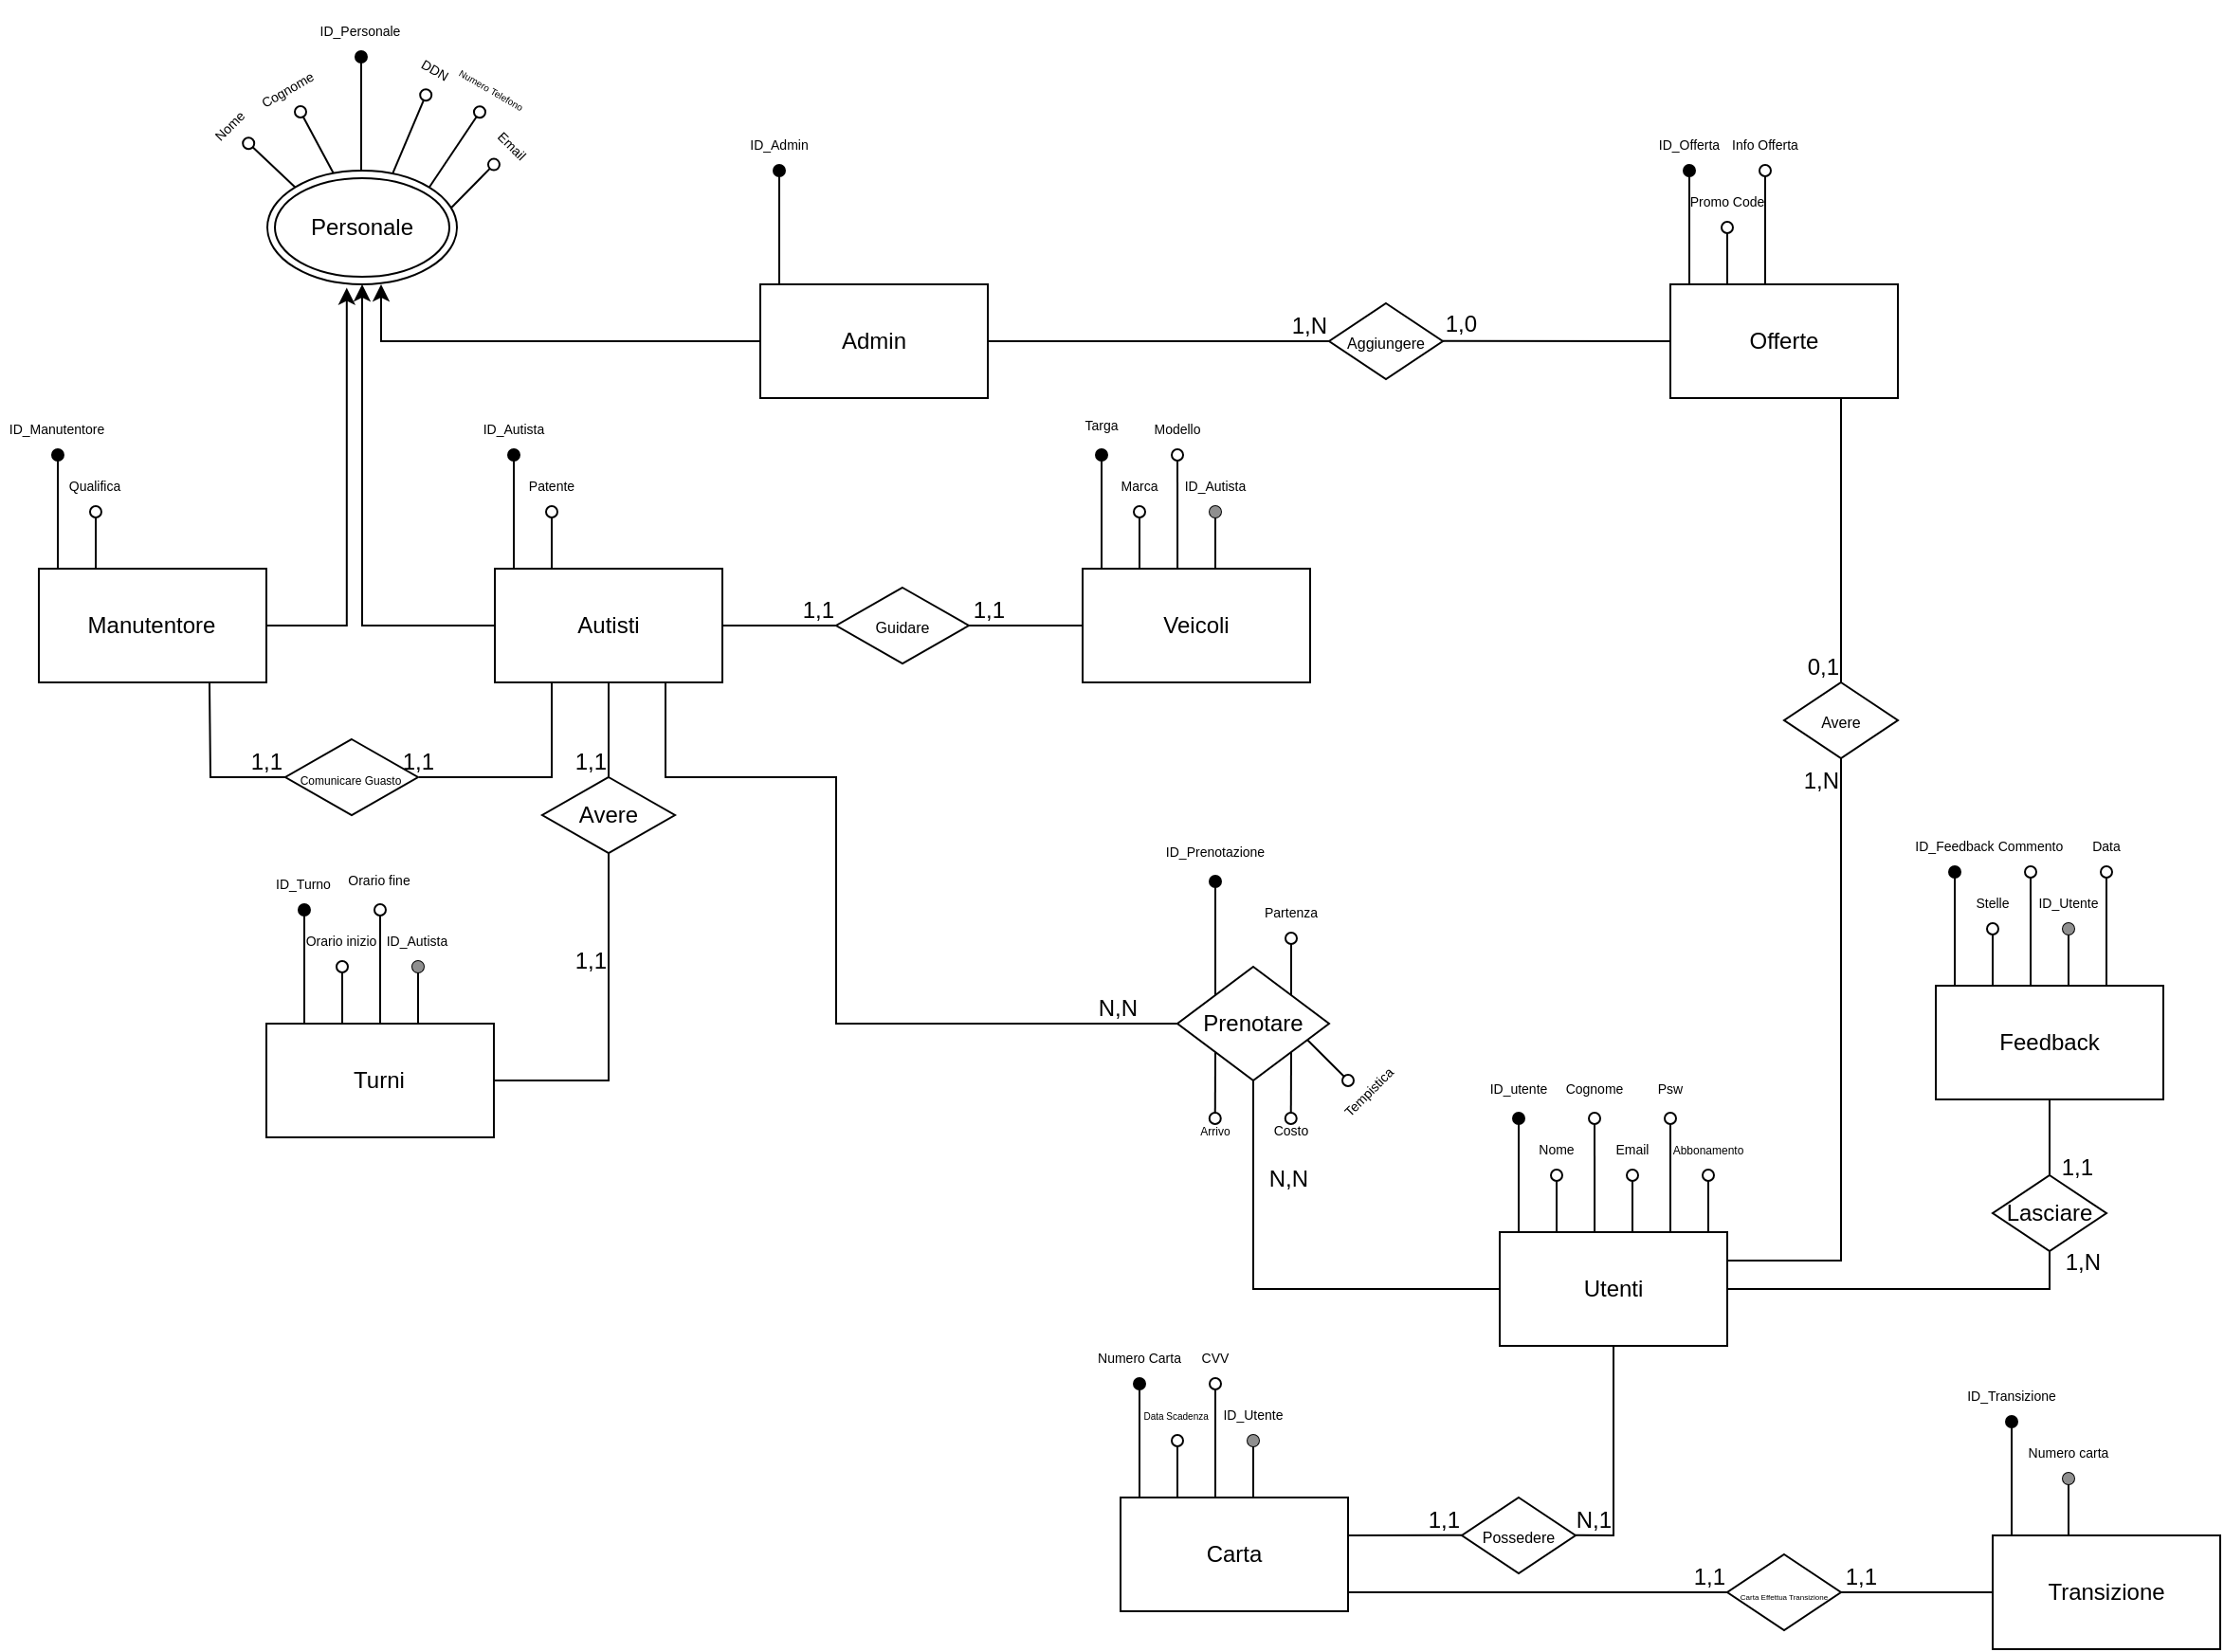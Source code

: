 <mxfile version="22.1.3" type="device">
  <diagram id="R2lEEEUBdFMjLlhIrx00" name="Page-1">
    <mxGraphModel dx="855" dy="580" grid="1" gridSize="10" guides="1" tooltips="1" connect="1" arrows="1" fold="1" page="1" pageScale="1" pageWidth="3300" pageHeight="4681" math="0" shadow="0" extFonts="Permanent Marker^https://fonts.googleapis.com/css?family=Permanent+Marker">
      <root>
        <mxCell id="0" />
        <mxCell id="1" parent="0" />
        <mxCell id="1GTwUBaE6gafLs46mViq-55" value="Veicoli" style="rounded=0;whiteSpace=wrap;html=1;" parent="1" vertex="1">
          <mxGeometry x="1170" y="450" width="120" height="60" as="geometry" />
        </mxCell>
        <mxCell id="1GTwUBaE6gafLs46mViq-56" value="" style="endArrow=oval;html=1;rounded=0;exitX=0.5;exitY=0;exitDx=0;exitDy=0;endFill=0;" parent="1" edge="1">
          <mxGeometry width="50" height="50" relative="1" as="geometry">
            <mxPoint x="1200" y="450" as="sourcePoint" />
            <mxPoint x="1200" y="420" as="targetPoint" />
          </mxGeometry>
        </mxCell>
        <mxCell id="1GTwUBaE6gafLs46mViq-57" value="&lt;font style=&quot;font-size: 7px;&quot;&gt;Marca&lt;/font&gt;" style="text;html=1;strokeColor=none;fillColor=none;align=center;verticalAlign=middle;whiteSpace=wrap;rounded=0;" parent="1" vertex="1">
          <mxGeometry x="1170" y="390" width="60" height="30" as="geometry" />
        </mxCell>
        <mxCell id="1GTwUBaE6gafLs46mViq-58" value="" style="endArrow=oval;html=1;rounded=0;exitX=0.417;exitY=0;exitDx=0;exitDy=0;endFill=0;exitPerimeter=0;" parent="1" source="1GTwUBaE6gafLs46mViq-55" target="1GTwUBaE6gafLs46mViq-59" edge="1">
          <mxGeometry width="50" height="50" relative="1" as="geometry">
            <mxPoint x="1220" y="430" as="sourcePoint" />
            <mxPoint x="1220" y="380" as="targetPoint" />
          </mxGeometry>
        </mxCell>
        <mxCell id="1GTwUBaE6gafLs46mViq-59" value="&lt;font style=&quot;font-size: 7px;&quot;&gt;Modello&lt;/font&gt;" style="text;html=1;strokeColor=none;fillColor=none;align=center;verticalAlign=middle;whiteSpace=wrap;rounded=0;" parent="1" vertex="1">
          <mxGeometry x="1190" y="360" width="60" height="30" as="geometry" />
        </mxCell>
        <mxCell id="1GTwUBaE6gafLs46mViq-60" value="" style="endArrow=oval;html=1;rounded=0;exitX=0.5;exitY=0;exitDx=0;exitDy=0;endFill=1;fontColor=#FFFFFF;strokeColor=#000000;labelBackgroundColor=#757575;" parent="1" target="1GTwUBaE6gafLs46mViq-61" edge="1">
          <mxGeometry width="50" height="50" relative="1" as="geometry">
            <mxPoint x="1240" y="450" as="sourcePoint" />
            <mxPoint x="1240" y="400" as="targetPoint" />
          </mxGeometry>
        </mxCell>
        <mxCell id="1GTwUBaE6gafLs46mViq-61" value="&lt;font style=&quot;font-size: 7px;&quot;&gt;ID_&lt;font style=&quot;font-size: 7px;&quot;&gt;Autista&lt;/font&gt;&lt;/font&gt;" style="text;html=1;strokeColor=none;fillColor=none;align=center;verticalAlign=middle;whiteSpace=wrap;rounded=0;" parent="1" vertex="1">
          <mxGeometry x="1210" y="390" width="60" height="30" as="geometry" />
        </mxCell>
        <mxCell id="1GTwUBaE6gafLs46mViq-66" value="" style="endArrow=oval;html=1;rounded=0;exitX=0.417;exitY=0;exitDx=0;exitDy=0;endFill=1;exitPerimeter=0;" parent="1" target="1GTwUBaE6gafLs46mViq-67" edge="1">
          <mxGeometry width="50" height="50" relative="1" as="geometry">
            <mxPoint x="1180" y="450" as="sourcePoint" />
            <mxPoint x="1180" y="380" as="targetPoint" />
          </mxGeometry>
        </mxCell>
        <mxCell id="1GTwUBaE6gafLs46mViq-67" value="&lt;div style=&quot;font-size: 7px;&quot;&gt;Targa&lt;/div&gt;" style="text;html=1;strokeColor=none;fillColor=none;align=center;verticalAlign=middle;whiteSpace=wrap;rounded=0;" parent="1" vertex="1">
          <mxGeometry x="1150" y="360" width="60" height="30" as="geometry" />
        </mxCell>
        <mxCell id="1GTwUBaE6gafLs46mViq-72" value="&lt;font style=&quot;font-size: 8px;&quot;&gt;Guidare&lt;br&gt;&lt;/font&gt;" style="shape=rhombus;perimeter=rhombusPerimeter;whiteSpace=wrap;html=1;align=center;" parent="1" vertex="1">
          <mxGeometry x="1040" y="460" width="70" height="40" as="geometry" />
        </mxCell>
        <mxCell id="1GTwUBaE6gafLs46mViq-77" value="" style="shape=waypoint;sketch=0;fillStyle=solid;size=6;pointerEvents=1;points=[];fillColor=none;resizable=0;rotatable=0;perimeter=centerPerimeter;snapToPoint=1;strokeColor=#8F8F8F;" parent="1" vertex="1">
          <mxGeometry x="1230" y="410" width="20" height="20" as="geometry" />
        </mxCell>
        <mxCell id="WVK-Z61vjBoYHEyCaG1b-30" value="" style="endArrow=none;html=1;rounded=0;exitX=1;exitY=0.5;exitDx=0;exitDy=0;entryX=0;entryY=0.5;entryDx=0;entryDy=0;" parent="1" target="1GTwUBaE6gafLs46mViq-72" edge="1">
          <mxGeometry relative="1" as="geometry">
            <mxPoint x="980" y="480" as="sourcePoint" />
            <mxPoint x="1190" y="540" as="targetPoint" />
          </mxGeometry>
        </mxCell>
        <mxCell id="WVK-Z61vjBoYHEyCaG1b-31" value="1,1" style="resizable=0;html=1;whiteSpace=wrap;align=right;verticalAlign=bottom;" parent="WVK-Z61vjBoYHEyCaG1b-30" connectable="0" vertex="1">
          <mxGeometry x="1" relative="1" as="geometry" />
        </mxCell>
        <mxCell id="WVK-Z61vjBoYHEyCaG1b-32" value="" style="endArrow=none;html=1;rounded=0;entryX=0;entryY=0.5;entryDx=0;entryDy=0;" parent="1" target="1GTwUBaE6gafLs46mViq-55" edge="1">
          <mxGeometry relative="1" as="geometry">
            <mxPoint x="1110" y="480" as="sourcePoint" />
            <mxPoint x="1160" y="480" as="targetPoint" />
          </mxGeometry>
        </mxCell>
        <mxCell id="WVK-Z61vjBoYHEyCaG1b-33" value="1,1" style="resizable=0;html=1;whiteSpace=wrap;align=right;verticalAlign=bottom;" parent="WVK-Z61vjBoYHEyCaG1b-32" connectable="0" vertex="1">
          <mxGeometry x="1" relative="1" as="geometry">
            <mxPoint x="-40" as="offset" />
          </mxGeometry>
        </mxCell>
        <mxCell id="WVK-Z61vjBoYHEyCaG1b-49" value="Turni" style="rounded=0;whiteSpace=wrap;html=1;" parent="1" vertex="1">
          <mxGeometry x="739.49" y="690" width="120" height="60" as="geometry" />
        </mxCell>
        <mxCell id="WVK-Z61vjBoYHEyCaG1b-56" value="" style="endArrow=oval;html=1;rounded=0;exitX=0.417;exitY=0;exitDx=0;exitDy=0;endFill=1;exitPerimeter=0;" parent="1" target="WVK-Z61vjBoYHEyCaG1b-57" edge="1">
          <mxGeometry width="50" height="50" relative="1" as="geometry">
            <mxPoint x="759.49" y="690" as="sourcePoint" />
            <mxPoint x="759.49" y="620" as="targetPoint" />
          </mxGeometry>
        </mxCell>
        <mxCell id="WVK-Z61vjBoYHEyCaG1b-57" value="&lt;div&gt;&lt;span style=&quot;font-size: 7px;&quot;&gt;ID_Turno&lt;/span&gt;&lt;/div&gt;" style="text;html=1;strokeColor=none;fillColor=none;align=center;verticalAlign=middle;whiteSpace=wrap;rounded=0;" parent="1" vertex="1">
          <mxGeometry x="729.49" y="600" width="60" height="30" as="geometry" />
        </mxCell>
        <mxCell id="WVK-Z61vjBoYHEyCaG1b-60" value="Avere" style="shape=rhombus;perimeter=rhombusPerimeter;whiteSpace=wrap;html=1;align=center;" parent="1" vertex="1">
          <mxGeometry x="885" y="560" width="70" height="40" as="geometry" />
        </mxCell>
        <mxCell id="WVK-Z61vjBoYHEyCaG1b-72" value="" style="endArrow=none;html=1;rounded=0;exitX=0.5;exitY=1;exitDx=0;exitDy=0;entryX=0.5;entryY=0;entryDx=0;entryDy=0;" parent="1" target="WVK-Z61vjBoYHEyCaG1b-60" edge="1" source="m7EIwp2qNDk-36-i3Lt1-24">
          <mxGeometry relative="1" as="geometry">
            <mxPoint x="950" y="510" as="sourcePoint" />
            <mxPoint x="1070" y="580" as="targetPoint" />
          </mxGeometry>
        </mxCell>
        <mxCell id="WVK-Z61vjBoYHEyCaG1b-73" value="1,1" style="resizable=0;html=1;whiteSpace=wrap;align=right;verticalAlign=bottom;" parent="WVK-Z61vjBoYHEyCaG1b-72" connectable="0" vertex="1">
          <mxGeometry x="1" relative="1" as="geometry" />
        </mxCell>
        <mxCell id="WVK-Z61vjBoYHEyCaG1b-78" value="" style="endArrow=oval;html=1;rounded=0;exitDx=0;exitDy=0;endFill=1;fontColor=#FFFFFF;strokeColor=#000000;labelBackgroundColor=#757575;" parent="1" edge="1">
          <mxGeometry width="50" height="50" relative="1" as="geometry">
            <mxPoint x="879.49" y="660" as="sourcePoint" />
            <mxPoint x="879.49" y="660" as="targetPoint" />
          </mxGeometry>
        </mxCell>
        <mxCell id="zgEXHdy59-02v655x-aA-15" value="Feedback" style="rounded=0;whiteSpace=wrap;html=1;" parent="1" vertex="1">
          <mxGeometry x="1620" y="670" width="120" height="60" as="geometry" />
        </mxCell>
        <mxCell id="zgEXHdy59-02v655x-aA-16" value="" style="endArrow=oval;html=1;rounded=0;exitX=0.5;exitY=0;exitDx=0;exitDy=0;endFill=0;" parent="1" target="zgEXHdy59-02v655x-aA-17" edge="1">
          <mxGeometry width="50" height="50" relative="1" as="geometry">
            <mxPoint x="1650" y="670" as="sourcePoint" />
            <mxPoint x="1650" y="620" as="targetPoint" />
          </mxGeometry>
        </mxCell>
        <mxCell id="zgEXHdy59-02v655x-aA-17" value="&lt;font style=&quot;font-size: 7px;&quot;&gt;Stelle&lt;/font&gt;" style="text;html=1;strokeColor=none;fillColor=none;align=center;verticalAlign=middle;whiteSpace=wrap;rounded=0;" parent="1" vertex="1">
          <mxGeometry x="1620" y="610" width="60" height="30" as="geometry" />
        </mxCell>
        <mxCell id="zgEXHdy59-02v655x-aA-18" value="" style="endArrow=oval;html=1;rounded=0;exitX=0.417;exitY=0;exitDx=0;exitDy=0;endFill=0;exitPerimeter=0;" parent="1" source="zgEXHdy59-02v655x-aA-15" target="zgEXHdy59-02v655x-aA-19" edge="1">
          <mxGeometry width="50" height="50" relative="1" as="geometry">
            <mxPoint x="1670" y="650" as="sourcePoint" />
            <mxPoint x="1670" y="600" as="targetPoint" />
          </mxGeometry>
        </mxCell>
        <mxCell id="zgEXHdy59-02v655x-aA-19" value="&lt;font style=&quot;font-size: 7px;&quot;&gt;Commento&lt;br&gt;&lt;/font&gt;" style="text;html=1;strokeColor=none;fillColor=none;align=center;verticalAlign=middle;whiteSpace=wrap;rounded=0;" parent="1" vertex="1">
          <mxGeometry x="1640" y="580" width="60" height="30" as="geometry" />
        </mxCell>
        <mxCell id="zgEXHdy59-02v655x-aA-20" value="" style="endArrow=oval;html=1;rounded=0;exitX=0.5;exitY=0;exitDx=0;exitDy=0;endFill=1;fontColor=#FFFFFF;strokeColor=#000000;labelBackgroundColor=#757575;" parent="1" target="zgEXHdy59-02v655x-aA-21" edge="1">
          <mxGeometry width="50" height="50" relative="1" as="geometry">
            <mxPoint x="1690" y="670" as="sourcePoint" />
            <mxPoint x="1690" y="620" as="targetPoint" />
          </mxGeometry>
        </mxCell>
        <mxCell id="zgEXHdy59-02v655x-aA-21" value="&lt;font style=&quot;font-size: 7px;&quot;&gt;ID_Utente&lt;br&gt;&lt;/font&gt;" style="text;html=1;strokeColor=none;fillColor=none;align=center;verticalAlign=middle;whiteSpace=wrap;rounded=0;" parent="1" vertex="1">
          <mxGeometry x="1660" y="610" width="60" height="30" as="geometry" />
        </mxCell>
        <mxCell id="zgEXHdy59-02v655x-aA-22" value="" style="endArrow=oval;html=1;rounded=0;exitX=0.417;exitY=0;exitDx=0;exitDy=0;endFill=1;exitPerimeter=0;" parent="1" target="zgEXHdy59-02v655x-aA-23" edge="1">
          <mxGeometry width="50" height="50" relative="1" as="geometry">
            <mxPoint x="1630" y="670" as="sourcePoint" />
            <mxPoint x="1630" y="600" as="targetPoint" />
          </mxGeometry>
        </mxCell>
        <mxCell id="zgEXHdy59-02v655x-aA-23" value="&lt;font style=&quot;font-size: 7px;&quot;&gt;ID_Feedback&lt;/font&gt;" style="text;html=1;strokeColor=none;fillColor=none;align=center;verticalAlign=middle;whiteSpace=wrap;rounded=0;" parent="1" vertex="1">
          <mxGeometry x="1600" y="580" width="60" height="30" as="geometry" />
        </mxCell>
        <mxCell id="zgEXHdy59-02v655x-aA-24" value="" style="shape=waypoint;sketch=0;fillStyle=solid;size=6;pointerEvents=1;points=[];fillColor=none;resizable=0;rotatable=0;perimeter=centerPerimeter;snapToPoint=1;strokeColor=#8F8F8F;" parent="1" vertex="1">
          <mxGeometry x="1680" y="630" width="20" height="20" as="geometry" />
        </mxCell>
        <mxCell id="zgEXHdy59-02v655x-aA-25" value="" style="endArrow=oval;html=1;rounded=0;exitX=0.417;exitY=0;exitDx=0;exitDy=0;endFill=0;exitPerimeter=0;" parent="1" target="zgEXHdy59-02v655x-aA-26" edge="1">
          <mxGeometry width="50" height="50" relative="1" as="geometry">
            <mxPoint x="1710" y="670" as="sourcePoint" />
            <mxPoint x="1710" y="600" as="targetPoint" />
          </mxGeometry>
        </mxCell>
        <mxCell id="zgEXHdy59-02v655x-aA-26" value="&lt;font style=&quot;font-size: 7px;&quot;&gt;Data&lt;br&gt;&lt;/font&gt;" style="text;html=1;strokeColor=none;fillColor=none;align=center;verticalAlign=middle;whiteSpace=wrap;rounded=0;" parent="1" vertex="1">
          <mxGeometry x="1680" y="580" width="60" height="30" as="geometry" />
        </mxCell>
        <mxCell id="zgEXHdy59-02v655x-aA-27" value="Lasciare" style="rhombus;whiteSpace=wrap;html=1;" parent="1" vertex="1">
          <mxGeometry x="1650" y="770" width="60" height="40" as="geometry" />
        </mxCell>
        <mxCell id="VP--jvnIrPfgmcB4H4c5-129" style="edgeStyle=orthogonalEdgeStyle;rounded=0;orthogonalLoop=1;jettySize=auto;html=1;entryX=0.5;entryY=1;entryDx=0;entryDy=0;" edge="1" parent="1" source="m7EIwp2qNDk-36-i3Lt1-24" target="VP--jvnIrPfgmcB4H4c5-127">
          <mxGeometry relative="1" as="geometry" />
        </mxCell>
        <mxCell id="m7EIwp2qNDk-36-i3Lt1-24" value="Autisti" style="rounded=0;whiteSpace=wrap;html=1;" parent="1" vertex="1">
          <mxGeometry x="860" y="450" width="120" height="60" as="geometry" />
        </mxCell>
        <mxCell id="m7EIwp2qNDk-36-i3Lt1-33" value="" style="endArrow=oval;html=1;rounded=0;exitX=0.417;exitY=0;exitDx=0;exitDy=0;endFill=1;exitPerimeter=0;" parent="1" target="m7EIwp2qNDk-36-i3Lt1-34" edge="1">
          <mxGeometry width="50" height="50" relative="1" as="geometry">
            <mxPoint x="870" y="450" as="sourcePoint" />
            <mxPoint x="870" y="380" as="targetPoint" />
          </mxGeometry>
        </mxCell>
        <mxCell id="m7EIwp2qNDk-36-i3Lt1-34" value="&lt;span style=&quot;font-size: 7px;&quot;&gt;ID_Autista&lt;/span&gt;" style="text;html=1;strokeColor=none;fillColor=none;align=center;verticalAlign=middle;whiteSpace=wrap;rounded=0;" parent="1" vertex="1">
          <mxGeometry x="840" y="360" width="60" height="30" as="geometry" />
        </mxCell>
        <mxCell id="m7EIwp2qNDk-36-i3Lt1-37" value="&lt;div&gt;Utenti&lt;/div&gt;" style="rounded=0;whiteSpace=wrap;html=1;" parent="1" vertex="1">
          <mxGeometry x="1390" y="800" width="120" height="60" as="geometry" />
        </mxCell>
        <mxCell id="m7EIwp2qNDk-36-i3Lt1-38" value="" style="endArrow=oval;html=1;rounded=0;exitX=0.5;exitY=0;exitDx=0;exitDy=0;endFill=0;" parent="1" target="m7EIwp2qNDk-36-i3Lt1-39" edge="1">
          <mxGeometry width="50" height="50" relative="1" as="geometry">
            <mxPoint x="1420" y="800" as="sourcePoint" />
            <mxPoint x="1420" y="750" as="targetPoint" />
          </mxGeometry>
        </mxCell>
        <mxCell id="m7EIwp2qNDk-36-i3Lt1-39" value="&lt;font style=&quot;font-size: 7px;&quot;&gt;Nome&lt;/font&gt;" style="text;html=1;strokeColor=none;fillColor=none;align=center;verticalAlign=middle;whiteSpace=wrap;rounded=0;" parent="1" vertex="1">
          <mxGeometry x="1390" y="740" width="60" height="30" as="geometry" />
        </mxCell>
        <mxCell id="m7EIwp2qNDk-36-i3Lt1-40" value="" style="endArrow=oval;html=1;rounded=0;exitX=0.417;exitY=0;exitDx=0;exitDy=0;endFill=0;exitPerimeter=0;" parent="1" source="m7EIwp2qNDk-36-i3Lt1-37" target="m7EIwp2qNDk-36-i3Lt1-41" edge="1">
          <mxGeometry width="50" height="50" relative="1" as="geometry">
            <mxPoint x="1440" y="780" as="sourcePoint" />
            <mxPoint x="1440" y="730" as="targetPoint" />
          </mxGeometry>
        </mxCell>
        <mxCell id="m7EIwp2qNDk-36-i3Lt1-41" value="&lt;div style=&quot;font-size: 7px;&quot;&gt;Cognome&lt;/div&gt;" style="text;html=1;strokeColor=none;fillColor=none;align=center;verticalAlign=middle;whiteSpace=wrap;rounded=0;" parent="1" vertex="1">
          <mxGeometry x="1410" y="710" width="60" height="30" as="geometry" />
        </mxCell>
        <mxCell id="m7EIwp2qNDk-36-i3Lt1-42" value="" style="endArrow=oval;html=1;rounded=0;exitX=0.5;exitY=0;exitDx=0;exitDy=0;endFill=0;" parent="1" target="m7EIwp2qNDk-36-i3Lt1-43" edge="1">
          <mxGeometry width="50" height="50" relative="1" as="geometry">
            <mxPoint x="1460" y="800" as="sourcePoint" />
            <mxPoint x="1460" y="750" as="targetPoint" />
          </mxGeometry>
        </mxCell>
        <mxCell id="m7EIwp2qNDk-36-i3Lt1-43" value="&lt;font style=&quot;font-size: 7px;&quot;&gt;Email&lt;/font&gt;" style="text;html=1;strokeColor=none;fillColor=none;align=center;verticalAlign=middle;whiteSpace=wrap;rounded=0;" parent="1" vertex="1">
          <mxGeometry x="1430" y="740" width="60" height="30" as="geometry" />
        </mxCell>
        <mxCell id="m7EIwp2qNDk-36-i3Lt1-44" value="" style="endArrow=oval;html=1;rounded=0;exitX=0.417;exitY=0;exitDx=0;exitDy=0;endFill=0;exitPerimeter=0;" parent="1" target="m7EIwp2qNDk-36-i3Lt1-45" edge="1">
          <mxGeometry width="50" height="50" relative="1" as="geometry">
            <mxPoint x="1480" y="800" as="sourcePoint" />
            <mxPoint x="1480" y="730" as="targetPoint" />
          </mxGeometry>
        </mxCell>
        <mxCell id="m7EIwp2qNDk-36-i3Lt1-45" value="&lt;div style=&quot;font-size: 7px;&quot;&gt;Psw&lt;br&gt;&lt;/div&gt;" style="text;html=1;strokeColor=none;fillColor=none;align=center;verticalAlign=middle;whiteSpace=wrap;rounded=0;" parent="1" vertex="1">
          <mxGeometry x="1450" y="710" width="60" height="30" as="geometry" />
        </mxCell>
        <mxCell id="m7EIwp2qNDk-36-i3Lt1-46" value="" style="endArrow=oval;html=1;rounded=0;exitX=0.417;exitY=0;exitDx=0;exitDy=0;endFill=1;exitPerimeter=0;" parent="1" target="m7EIwp2qNDk-36-i3Lt1-47" edge="1">
          <mxGeometry width="50" height="50" relative="1" as="geometry">
            <mxPoint x="1400" y="800" as="sourcePoint" />
            <mxPoint x="1400" y="730" as="targetPoint" />
          </mxGeometry>
        </mxCell>
        <mxCell id="m7EIwp2qNDk-36-i3Lt1-47" value="&lt;div style=&quot;font-size: 7px;&quot;&gt;ID_utente&lt;/div&gt;" style="text;html=1;strokeColor=none;fillColor=none;align=center;verticalAlign=middle;whiteSpace=wrap;rounded=0;" parent="1" vertex="1">
          <mxGeometry x="1370" y="710" width="60" height="30" as="geometry" />
        </mxCell>
        <mxCell id="m7EIwp2qNDk-36-i3Lt1-55" value="" style="endArrow=none;html=1;rounded=0;entryX=0.5;entryY=1;entryDx=0;entryDy=0;exitX=0.5;exitY=0;exitDx=0;exitDy=0;" parent="1" source="zgEXHdy59-02v655x-aA-27" target="zgEXHdy59-02v655x-aA-15" edge="1">
          <mxGeometry width="50" height="50" relative="1" as="geometry">
            <mxPoint x="1370" y="840" as="sourcePoint" />
            <mxPoint x="1420" y="790" as="targetPoint" />
          </mxGeometry>
        </mxCell>
        <mxCell id="m7EIwp2qNDk-36-i3Lt1-56" value="1,1" style="resizable=0;html=1;whiteSpace=wrap;align=right;verticalAlign=bottom;" parent="1" connectable="0" vertex="1">
          <mxGeometry x="1690" y="760" as="geometry">
            <mxPoint x="14" y="14" as="offset" />
          </mxGeometry>
        </mxCell>
        <mxCell id="m7EIwp2qNDk-36-i3Lt1-59" value="" style="endArrow=none;html=1;rounded=0;entryX=1;entryY=0.5;entryDx=0;entryDy=0;exitX=0.5;exitY=1;exitDx=0;exitDy=0;" parent="1" target="m7EIwp2qNDk-36-i3Lt1-37" edge="1" source="zgEXHdy59-02v655x-aA-27">
          <mxGeometry width="50" height="50" relative="1" as="geometry">
            <mxPoint x="1600" y="830" as="sourcePoint" />
            <mxPoint x="1450" y="830" as="targetPoint" />
            <Array as="points">
              <mxPoint x="1680" y="830" />
            </Array>
          </mxGeometry>
        </mxCell>
        <mxCell id="m7EIwp2qNDk-36-i3Lt1-61" value="1,N" style="resizable=0;html=1;whiteSpace=wrap;align=right;verticalAlign=bottom;" parent="1" connectable="0" vertex="1">
          <mxGeometry x="1700" y="820" as="geometry">
            <mxPoint x="8" y="4" as="offset" />
          </mxGeometry>
        </mxCell>
        <mxCell id="VP--jvnIrPfgmcB4H4c5-1" value="" style="endArrow=oval;html=1;rounded=0;exitX=0.5;exitY=0;exitDx=0;exitDy=0;endFill=0;" edge="1" parent="1" target="VP--jvnIrPfgmcB4H4c5-2">
          <mxGeometry width="50" height="50" relative="1" as="geometry">
            <mxPoint x="890" y="450" as="sourcePoint" />
            <mxPoint x="890" y="400" as="targetPoint" />
          </mxGeometry>
        </mxCell>
        <mxCell id="VP--jvnIrPfgmcB4H4c5-2" value="&lt;span style=&quot;font-size: 7px;&quot;&gt;Patente&lt;br&gt;&lt;/span&gt;" style="text;html=1;strokeColor=none;fillColor=none;align=center;verticalAlign=middle;whiteSpace=wrap;rounded=0;" vertex="1" parent="1">
          <mxGeometry x="860" y="390" width="60" height="30" as="geometry" />
        </mxCell>
        <mxCell id="VP--jvnIrPfgmcB4H4c5-6" value="" style="endArrow=oval;html=1;rounded=0;exitX=0.5;exitY=0;exitDx=0;exitDy=0;endFill=0;" edge="1" parent="1" target="VP--jvnIrPfgmcB4H4c5-7">
          <mxGeometry width="50" height="50" relative="1" as="geometry">
            <mxPoint x="779.49" y="690" as="sourcePoint" />
            <mxPoint x="779.49" y="640" as="targetPoint" />
          </mxGeometry>
        </mxCell>
        <mxCell id="VP--jvnIrPfgmcB4H4c5-7" value="&lt;font style=&quot;font-size: 7px;&quot;&gt;Orario inizio&lt;/font&gt;" style="text;html=1;strokeColor=none;fillColor=none;align=center;verticalAlign=middle;whiteSpace=wrap;rounded=0;" vertex="1" parent="1">
          <mxGeometry x="749.49" y="630" width="60" height="30" as="geometry" />
        </mxCell>
        <mxCell id="VP--jvnIrPfgmcB4H4c5-8" value="" style="endArrow=oval;html=1;rounded=0;exitX=0.417;exitY=0;exitDx=0;exitDy=0;endFill=0;exitPerimeter=0;" edge="1" parent="1" target="VP--jvnIrPfgmcB4H4c5-9">
          <mxGeometry width="50" height="50" relative="1" as="geometry">
            <mxPoint x="799.49" y="690" as="sourcePoint" />
            <mxPoint x="799.49" y="620" as="targetPoint" />
          </mxGeometry>
        </mxCell>
        <mxCell id="VP--jvnIrPfgmcB4H4c5-9" value="&lt;div style=&quot;font-size: 7px;&quot;&gt;Orario fine&lt;/div&gt;" style="text;html=1;strokeColor=none;fillColor=none;align=center;verticalAlign=middle;whiteSpace=wrap;rounded=0;" vertex="1" parent="1">
          <mxGeometry x="769.49" y="600" width="60" height="30" as="geometry" />
        </mxCell>
        <mxCell id="VP--jvnIrPfgmcB4H4c5-10" value="" style="endArrow=oval;html=1;rounded=0;exitX=0.5;exitY=0;exitDx=0;exitDy=0;endFill=1;fontColor=#FFFFFF;strokeColor=#000000;labelBackgroundColor=#757575;" edge="1" parent="1" target="VP--jvnIrPfgmcB4H4c5-11">
          <mxGeometry width="50" height="50" relative="1" as="geometry">
            <mxPoint x="819.49" y="690" as="sourcePoint" />
            <mxPoint x="819.49" y="640" as="targetPoint" />
          </mxGeometry>
        </mxCell>
        <mxCell id="VP--jvnIrPfgmcB4H4c5-11" value="&lt;font style=&quot;font-size: 7px;&quot;&gt;ID_&lt;font style=&quot;font-size: 7px;&quot;&gt;Autista&lt;/font&gt;&lt;/font&gt;" style="text;html=1;strokeColor=none;fillColor=none;align=center;verticalAlign=middle;whiteSpace=wrap;rounded=0;" vertex="1" parent="1">
          <mxGeometry x="789.49" y="630" width="60" height="30" as="geometry" />
        </mxCell>
        <mxCell id="VP--jvnIrPfgmcB4H4c5-12" value="" style="shape=waypoint;sketch=0;fillStyle=solid;size=6;pointerEvents=1;points=[];fillColor=none;resizable=0;rotatable=0;perimeter=centerPerimeter;snapToPoint=1;strokeColor=#8F8F8F;" vertex="1" parent="1">
          <mxGeometry x="809.49" y="650" width="20" height="20" as="geometry" />
        </mxCell>
        <mxCell id="VP--jvnIrPfgmcB4H4c5-13" value="" style="endArrow=oval;html=1;rounded=0;exitX=0.5;exitY=0;exitDx=0;exitDy=0;endFill=0;" edge="1" parent="1" target="VP--jvnIrPfgmcB4H4c5-14">
          <mxGeometry width="50" height="50" relative="1" as="geometry">
            <mxPoint x="1500" y="800" as="sourcePoint" />
            <mxPoint x="1500" y="750" as="targetPoint" />
          </mxGeometry>
        </mxCell>
        <mxCell id="VP--jvnIrPfgmcB4H4c5-14" value="&lt;font style=&quot;font-size: 6px;&quot;&gt;Abbonamento&lt;/font&gt;" style="text;html=1;strokeColor=none;fillColor=none;align=center;verticalAlign=middle;whiteSpace=wrap;rounded=0;" vertex="1" parent="1">
          <mxGeometry x="1470" y="740" width="60" height="30" as="geometry" />
        </mxCell>
        <mxCell id="VP--jvnIrPfgmcB4H4c5-15" value="&lt;font style=&quot;font-size: 12px;&quot;&gt;Prenotare&lt;/font&gt;" style="shape=rhombus;perimeter=rhombusPerimeter;whiteSpace=wrap;html=1;align=center;" vertex="1" parent="1">
          <mxGeometry x="1220" y="660" width="80" height="60" as="geometry" />
        </mxCell>
        <mxCell id="VP--jvnIrPfgmcB4H4c5-18" value="" style="endArrow=none;html=1;rounded=0;exitX=0.5;exitY=1;exitDx=0;exitDy=0;entryX=0;entryY=0.5;entryDx=0;entryDy=0;" edge="1" parent="1" source="VP--jvnIrPfgmcB4H4c5-15" target="m7EIwp2qNDk-36-i3Lt1-37">
          <mxGeometry relative="1" as="geometry">
            <mxPoint x="1330" y="740" as="sourcePoint" />
            <mxPoint x="1490" y="740" as="targetPoint" />
            <Array as="points">
              <mxPoint x="1260" y="830" />
            </Array>
          </mxGeometry>
        </mxCell>
        <mxCell id="VP--jvnIrPfgmcB4H4c5-19" value="N,N" style="resizable=0;html=1;whiteSpace=wrap;align=right;verticalAlign=bottom;" connectable="0" vertex="1" parent="VP--jvnIrPfgmcB4H4c5-18">
          <mxGeometry x="1" relative="1" as="geometry">
            <mxPoint x="-100" y="-50" as="offset" />
          </mxGeometry>
        </mxCell>
        <mxCell id="VP--jvnIrPfgmcB4H4c5-20" value="" style="endArrow=none;html=1;rounded=0;exitX=0.5;exitY=1;exitDx=0;exitDy=0;entryX=1;entryY=0.5;entryDx=0;entryDy=0;" edge="1" parent="1" source="WVK-Z61vjBoYHEyCaG1b-60" target="WVK-Z61vjBoYHEyCaG1b-49">
          <mxGeometry relative="1" as="geometry">
            <mxPoint x="949.86" y="610" as="sourcePoint" />
            <mxPoint x="949.86" y="670" as="targetPoint" />
            <Array as="points">
              <mxPoint x="920" y="670" />
              <mxPoint x="920" y="720" />
            </Array>
          </mxGeometry>
        </mxCell>
        <mxCell id="VP--jvnIrPfgmcB4H4c5-21" value="1,1" style="resizable=0;html=1;whiteSpace=wrap;align=right;verticalAlign=bottom;" connectable="0" vertex="1" parent="VP--jvnIrPfgmcB4H4c5-20">
          <mxGeometry x="1" relative="1" as="geometry">
            <mxPoint x="61" y="-55" as="offset" />
          </mxGeometry>
        </mxCell>
        <mxCell id="VP--jvnIrPfgmcB4H4c5-24" value="" style="endArrow=none;html=1;rounded=0;exitX=0.75;exitY=1;exitDx=0;exitDy=0;" edge="1" parent="1" source="m7EIwp2qNDk-36-i3Lt1-24">
          <mxGeometry relative="1" as="geometry">
            <mxPoint x="1060" y="690" as="sourcePoint" />
            <mxPoint x="1220" y="690" as="targetPoint" />
            <Array as="points">
              <mxPoint x="950" y="560" />
              <mxPoint x="1040" y="560" />
              <mxPoint x="1040" y="690" />
            </Array>
          </mxGeometry>
        </mxCell>
        <mxCell id="VP--jvnIrPfgmcB4H4c5-25" value="N,N" style="resizable=0;html=1;whiteSpace=wrap;align=right;verticalAlign=bottom;" connectable="0" vertex="1" parent="VP--jvnIrPfgmcB4H4c5-24">
          <mxGeometry x="1" relative="1" as="geometry">
            <mxPoint x="-20" as="offset" />
          </mxGeometry>
        </mxCell>
        <mxCell id="VP--jvnIrPfgmcB4H4c5-27" value="" style="endArrow=oval;html=1;rounded=0;exitX=0.417;exitY=0;exitDx=0;exitDy=0;endFill=1;exitPerimeter=0;" edge="1" parent="1" target="VP--jvnIrPfgmcB4H4c5-28">
          <mxGeometry width="50" height="50" relative="1" as="geometry">
            <mxPoint x="1240" y="675" as="sourcePoint" />
            <mxPoint x="1240" y="605" as="targetPoint" />
          </mxGeometry>
        </mxCell>
        <mxCell id="VP--jvnIrPfgmcB4H4c5-28" value="&lt;div style=&quot;font-size: 7px;&quot;&gt;ID_Prenotazione&lt;/div&gt;" style="text;html=1;strokeColor=none;fillColor=none;align=center;verticalAlign=middle;whiteSpace=wrap;rounded=0;" vertex="1" parent="1">
          <mxGeometry x="1210" y="585" width="60" height="30" as="geometry" />
        </mxCell>
        <mxCell id="VP--jvnIrPfgmcB4H4c5-29" value="" style="endArrow=oval;html=1;rounded=0;exitX=0.5;exitY=0;exitDx=0;exitDy=0;endFill=0;" edge="1" parent="1">
          <mxGeometry width="50" height="50" relative="1" as="geometry">
            <mxPoint x="1280" y="675" as="sourcePoint" />
            <mxPoint x="1280" y="645" as="targetPoint" />
          </mxGeometry>
        </mxCell>
        <mxCell id="VP--jvnIrPfgmcB4H4c5-30" value="&lt;font style=&quot;font-size: 7px;&quot;&gt;Partenza&lt;/font&gt;" style="text;html=1;strokeColor=none;fillColor=none;align=center;verticalAlign=middle;whiteSpace=wrap;rounded=0;" vertex="1" parent="1">
          <mxGeometry x="1250" y="615" width="60" height="30" as="geometry" />
        </mxCell>
        <mxCell id="VP--jvnIrPfgmcB4H4c5-31" value="" style="endArrow=none;html=1;rounded=0;exitX=0.5;exitY=0;exitDx=0;exitDy=0;endFill=0;startArrow=oval;startFill=0;entryX=0;entryY=1;entryDx=0;entryDy=0;" edge="1" parent="1" target="VP--jvnIrPfgmcB4H4c5-15">
          <mxGeometry width="50" height="50" relative="1" as="geometry">
            <mxPoint x="1239.88" y="740" as="sourcePoint" />
            <mxPoint x="1239.88" y="710" as="targetPoint" />
          </mxGeometry>
        </mxCell>
        <mxCell id="VP--jvnIrPfgmcB4H4c5-32" value="&lt;font style=&quot;font-size: 6px;&quot;&gt;Arrivo&lt;/font&gt;" style="text;html=1;strokeColor=none;fillColor=none;align=center;verticalAlign=middle;whiteSpace=wrap;rounded=0;" vertex="1" parent="1">
          <mxGeometry x="1210" y="730" width="60" height="30" as="geometry" />
        </mxCell>
        <mxCell id="VP--jvnIrPfgmcB4H4c5-33" value="" style="endArrow=none;html=1;rounded=0;exitX=0.5;exitY=0;exitDx=0;exitDy=0;endFill=0;startArrow=oval;startFill=0;entryX=1;entryY=1;entryDx=0;entryDy=0;" edge="1" parent="1" target="VP--jvnIrPfgmcB4H4c5-15">
          <mxGeometry width="50" height="50" relative="1" as="geometry">
            <mxPoint x="1279.87" y="740" as="sourcePoint" />
            <mxPoint x="1279.87" y="710" as="targetPoint" />
          </mxGeometry>
        </mxCell>
        <mxCell id="VP--jvnIrPfgmcB4H4c5-34" value="&lt;span style=&quot;font-size: 7px;&quot;&gt;Costo&lt;/span&gt;" style="text;html=1;strokeColor=none;fillColor=none;align=center;verticalAlign=middle;whiteSpace=wrap;rounded=0;" vertex="1" parent="1">
          <mxGeometry x="1250" y="730" width="60" height="30" as="geometry" />
        </mxCell>
        <mxCell id="VP--jvnIrPfgmcB4H4c5-35" value="" style="endArrow=none;html=1;rounded=0;endFill=0;startArrow=oval;startFill=0;entryX=0.859;entryY=0.646;entryDx=0;entryDy=0;entryPerimeter=0;" edge="1" parent="1" target="VP--jvnIrPfgmcB4H4c5-15">
          <mxGeometry width="50" height="50" relative="1" as="geometry">
            <mxPoint x="1310" y="720" as="sourcePoint" />
            <mxPoint x="1290" y="700" as="targetPoint" />
          </mxGeometry>
        </mxCell>
        <mxCell id="VP--jvnIrPfgmcB4H4c5-36" value="&lt;span style=&quot;font-size: 7px;&quot;&gt;Tempistica&lt;/span&gt;" style="text;html=1;strokeColor=none;fillColor=none;align=center;verticalAlign=middle;whiteSpace=wrap;rounded=0;rotation=-45;" vertex="1" parent="1">
          <mxGeometry x="1290" y="710" width="60" height="30" as="geometry" />
        </mxCell>
        <mxCell id="VP--jvnIrPfgmcB4H4c5-58" value="Carta" style="rounded=0;whiteSpace=wrap;html=1;" vertex="1" parent="1">
          <mxGeometry x="1190" y="940" width="120" height="60" as="geometry" />
        </mxCell>
        <mxCell id="VP--jvnIrPfgmcB4H4c5-59" value="" style="endArrow=oval;html=1;rounded=0;exitX=0.417;exitY=0;exitDx=0;exitDy=0;endFill=1;exitPerimeter=0;" edge="1" parent="1" target="VP--jvnIrPfgmcB4H4c5-60">
          <mxGeometry width="50" height="50" relative="1" as="geometry">
            <mxPoint x="1200" y="940" as="sourcePoint" />
            <mxPoint x="1200" y="870" as="targetPoint" />
          </mxGeometry>
        </mxCell>
        <mxCell id="VP--jvnIrPfgmcB4H4c5-60" value="&lt;font style=&quot;font-size: 7px;&quot;&gt;Numero Carta&lt;br&gt;&lt;/font&gt;" style="text;html=1;strokeColor=none;fillColor=none;align=center;verticalAlign=middle;whiteSpace=wrap;rounded=0;" vertex="1" parent="1">
          <mxGeometry x="1170" y="850" width="60" height="30" as="geometry" />
        </mxCell>
        <mxCell id="VP--jvnIrPfgmcB4H4c5-63" value="" style="endArrow=oval;html=1;rounded=0;endFill=0;fontColor=#FFFFFF;strokeColor=#000000;labelBackgroundColor=#757575;" edge="1" parent="1" target="VP--jvnIrPfgmcB4H4c5-64">
          <mxGeometry width="50" height="50" relative="1" as="geometry">
            <mxPoint x="1240" y="940" as="sourcePoint" />
            <mxPoint x="1240" y="860" as="targetPoint" />
          </mxGeometry>
        </mxCell>
        <mxCell id="VP--jvnIrPfgmcB4H4c5-64" value="&lt;span style=&quot;font-size: 7px;&quot;&gt;CVV&lt;/span&gt;" style="text;html=1;strokeColor=none;fillColor=none;align=center;verticalAlign=middle;whiteSpace=wrap;rounded=0;" vertex="1" parent="1">
          <mxGeometry x="1210" y="850" width="60" height="30" as="geometry" />
        </mxCell>
        <mxCell id="VP--jvnIrPfgmcB4H4c5-65" value="" style="endArrow=oval;html=1;rounded=0;exitX=0.5;exitY=0;exitDx=0;exitDy=0;endFill=0;" edge="1" parent="1">
          <mxGeometry width="50" height="50" relative="1" as="geometry">
            <mxPoint x="1220" y="940" as="sourcePoint" />
            <mxPoint x="1220" y="910" as="targetPoint" />
          </mxGeometry>
        </mxCell>
        <mxCell id="VP--jvnIrPfgmcB4H4c5-66" value="&lt;font style=&quot;font-size: 5px;&quot;&gt;Data Scadenza&amp;nbsp;&lt;/font&gt;" style="text;html=1;strokeColor=none;fillColor=none;align=center;verticalAlign=middle;whiteSpace=wrap;rounded=0;" vertex="1" parent="1">
          <mxGeometry x="1190" y="880" width="60" height="30" as="geometry" />
        </mxCell>
        <mxCell id="VP--jvnIrPfgmcB4H4c5-91" value="" style="endArrow=oval;html=1;rounded=0;exitX=0.5;exitY=0;exitDx=0;exitDy=0;endFill=1;fontColor=#FFFFFF;strokeColor=#000000;labelBackgroundColor=#757575;" edge="1" parent="1" target="VP--jvnIrPfgmcB4H4c5-92">
          <mxGeometry width="50" height="50" relative="1" as="geometry">
            <mxPoint x="1260" y="940" as="sourcePoint" />
            <mxPoint x="1260" y="890" as="targetPoint" />
          </mxGeometry>
        </mxCell>
        <mxCell id="VP--jvnIrPfgmcB4H4c5-92" value="&lt;font style=&quot;font-size: 7px;&quot;&gt;ID_Utente&lt;br&gt;&lt;/font&gt;" style="text;html=1;strokeColor=none;fillColor=none;align=center;verticalAlign=middle;whiteSpace=wrap;rounded=0;" vertex="1" parent="1">
          <mxGeometry x="1230" y="880" width="60" height="30" as="geometry" />
        </mxCell>
        <mxCell id="VP--jvnIrPfgmcB4H4c5-93" value="" style="shape=waypoint;sketch=0;fillStyle=solid;size=6;pointerEvents=1;points=[];fillColor=none;resizable=0;rotatable=0;perimeter=centerPerimeter;snapToPoint=1;strokeColor=#8F8F8F;" vertex="1" parent="1">
          <mxGeometry x="1250" y="900" width="20" height="20" as="geometry" />
        </mxCell>
        <mxCell id="VP--jvnIrPfgmcB4H4c5-94" value="" style="endArrow=none;html=1;rounded=0;" edge="1" parent="1">
          <mxGeometry relative="1" as="geometry">
            <mxPoint x="1310" y="960" as="sourcePoint" />
            <mxPoint x="1370" y="959.82" as="targetPoint" />
          </mxGeometry>
        </mxCell>
        <mxCell id="VP--jvnIrPfgmcB4H4c5-95" value="" style="resizable=0;html=1;whiteSpace=wrap;align=right;verticalAlign=bottom;" connectable="0" vertex="1" parent="VP--jvnIrPfgmcB4H4c5-94">
          <mxGeometry x="1" relative="1" as="geometry" />
        </mxCell>
        <mxCell id="VP--jvnIrPfgmcB4H4c5-96" value="&lt;div style=&quot;font-size: 11px;&quot; align=&quot;center&quot;&gt;&lt;font style=&quot;font-size: 8px;&quot;&gt;Possedere&lt;/font&gt;&lt;/div&gt;" style="rhombus;whiteSpace=wrap;html=1;align=center;" vertex="1" parent="1">
          <mxGeometry x="1370" y="940" width="60" height="40" as="geometry" />
        </mxCell>
        <mxCell id="VP--jvnIrPfgmcB4H4c5-97" value="" style="endArrow=none;html=1;rounded=0;entryX=0.5;entryY=1;entryDx=0;entryDy=0;" edge="1" parent="1" target="m7EIwp2qNDk-36-i3Lt1-37">
          <mxGeometry relative="1" as="geometry">
            <mxPoint x="1430" y="959.82" as="sourcePoint" />
            <mxPoint x="1550" y="959.82" as="targetPoint" />
            <Array as="points">
              <mxPoint x="1450" y="960" />
            </Array>
          </mxGeometry>
        </mxCell>
        <mxCell id="VP--jvnIrPfgmcB4H4c5-98" value="N,1" style="resizable=0;html=1;whiteSpace=wrap;align=right;verticalAlign=bottom;" connectable="0" vertex="1" parent="VP--jvnIrPfgmcB4H4c5-97">
          <mxGeometry x="1" relative="1" as="geometry">
            <mxPoint y="100" as="offset" />
          </mxGeometry>
        </mxCell>
        <mxCell id="VP--jvnIrPfgmcB4H4c5-99" value="1,1" style="resizable=0;html=1;whiteSpace=wrap;align=right;verticalAlign=bottom;" connectable="0" vertex="1" parent="1">
          <mxGeometry x="1370" y="960.001" as="geometry" />
        </mxCell>
        <mxCell id="VP--jvnIrPfgmcB4H4c5-100" value="Transizione" style="rounded=0;whiteSpace=wrap;html=1;" vertex="1" parent="1">
          <mxGeometry x="1650" y="960" width="120" height="60" as="geometry" />
        </mxCell>
        <mxCell id="VP--jvnIrPfgmcB4H4c5-101" value="" style="endArrow=oval;html=1;rounded=0;exitX=0.417;exitY=0;exitDx=0;exitDy=0;endFill=1;exitPerimeter=0;" edge="1" parent="1" target="VP--jvnIrPfgmcB4H4c5-102">
          <mxGeometry width="50" height="50" relative="1" as="geometry">
            <mxPoint x="1660" y="960" as="sourcePoint" />
            <mxPoint x="1660" y="890" as="targetPoint" />
          </mxGeometry>
        </mxCell>
        <mxCell id="VP--jvnIrPfgmcB4H4c5-102" value="&lt;font style=&quot;font-size: 7px;&quot;&gt;ID_Transizione&lt;br&gt;&lt;/font&gt;" style="text;html=1;strokeColor=none;fillColor=none;align=center;verticalAlign=middle;whiteSpace=wrap;rounded=0;" vertex="1" parent="1">
          <mxGeometry x="1630" y="870" width="60" height="30" as="geometry" />
        </mxCell>
        <mxCell id="VP--jvnIrPfgmcB4H4c5-107" value="" style="endArrow=oval;html=1;rounded=0;exitX=0.5;exitY=0;exitDx=0;exitDy=0;endFill=1;fontColor=#FFFFFF;strokeColor=#000000;labelBackgroundColor=#757575;" edge="1" parent="1" target="VP--jvnIrPfgmcB4H4c5-108">
          <mxGeometry width="50" height="50" relative="1" as="geometry">
            <mxPoint x="1690" y="960" as="sourcePoint" />
            <mxPoint x="1690" y="910" as="targetPoint" />
          </mxGeometry>
        </mxCell>
        <mxCell id="VP--jvnIrPfgmcB4H4c5-108" value="&lt;font style=&quot;font-size: 7px;&quot;&gt;Numero carta&lt;br&gt;&lt;/font&gt;" style="text;html=1;strokeColor=none;fillColor=none;align=center;verticalAlign=middle;whiteSpace=wrap;rounded=0;" vertex="1" parent="1">
          <mxGeometry x="1660" y="900" width="60" height="30" as="geometry" />
        </mxCell>
        <mxCell id="VP--jvnIrPfgmcB4H4c5-109" value="" style="shape=waypoint;sketch=0;fillStyle=solid;size=6;pointerEvents=1;points=[];fillColor=none;resizable=0;rotatable=0;perimeter=centerPerimeter;snapToPoint=1;strokeColor=#8F8F8F;" vertex="1" parent="1">
          <mxGeometry x="1680" y="920" width="20" height="20" as="geometry" />
        </mxCell>
        <mxCell id="VP--jvnIrPfgmcB4H4c5-110" value="" style="endArrow=none;html=1;rounded=0;exitX=0;exitY=0.5;exitDx=0;exitDy=0;entryX=1;entryY=0.5;entryDx=0;entryDy=0;" edge="1" parent="1" source="VP--jvnIrPfgmcB4H4c5-100" target="VP--jvnIrPfgmcB4H4c5-112">
          <mxGeometry relative="1" as="geometry">
            <mxPoint x="1520" y="620" as="sourcePoint" />
            <mxPoint x="1510" y="985" as="targetPoint" />
            <Array as="points">
              <mxPoint x="1610" y="990" />
            </Array>
          </mxGeometry>
        </mxCell>
        <mxCell id="VP--jvnIrPfgmcB4H4c5-111" value="1,1" style="resizable=0;html=1;whiteSpace=wrap;align=right;verticalAlign=bottom;" connectable="0" vertex="1" parent="VP--jvnIrPfgmcB4H4c5-110">
          <mxGeometry x="1" relative="1" as="geometry">
            <mxPoint x="20" as="offset" />
          </mxGeometry>
        </mxCell>
        <mxCell id="VP--jvnIrPfgmcB4H4c5-112" value="&lt;div style=&quot;&quot; align=&quot;center&quot;&gt;&lt;font style=&quot;font-size: 4px;&quot;&gt;Carta Effettua Transizione&lt;/font&gt;&lt;/div&gt;" style="rhombus;whiteSpace=wrap;html=1;align=center;" vertex="1" parent="1">
          <mxGeometry x="1510" y="970" width="60" height="40" as="geometry" />
        </mxCell>
        <mxCell id="VP--jvnIrPfgmcB4H4c5-113" value="" style="endArrow=none;html=1;rounded=0;entryX=0;entryY=0.5;entryDx=0;entryDy=0;" edge="1" parent="1" target="VP--jvnIrPfgmcB4H4c5-112">
          <mxGeometry relative="1" as="geometry">
            <mxPoint x="1310" y="990" as="sourcePoint" />
            <mxPoint x="1470" y="990" as="targetPoint" />
            <Array as="points">
              <mxPoint x="1480" y="990" />
            </Array>
          </mxGeometry>
        </mxCell>
        <mxCell id="VP--jvnIrPfgmcB4H4c5-114" value="1,1" style="resizable=0;html=1;whiteSpace=wrap;align=right;verticalAlign=bottom;" connectable="0" vertex="1" parent="VP--jvnIrPfgmcB4H4c5-113">
          <mxGeometry x="1" relative="1" as="geometry" />
        </mxCell>
        <mxCell id="VP--jvnIrPfgmcB4H4c5-116" value="Manutentore" style="rounded=0;whiteSpace=wrap;html=1;" vertex="1" parent="1">
          <mxGeometry x="619.49" y="450" width="120" height="60" as="geometry" />
        </mxCell>
        <mxCell id="VP--jvnIrPfgmcB4H4c5-121" value="" style="endArrow=oval;html=1;rounded=0;exitX=0.417;exitY=0;exitDx=0;exitDy=0;endFill=1;exitPerimeter=0;" edge="1" parent="1" target="VP--jvnIrPfgmcB4H4c5-122">
          <mxGeometry width="50" height="50" relative="1" as="geometry">
            <mxPoint x="629.49" y="450" as="sourcePoint" />
            <mxPoint x="629.49" y="380" as="targetPoint" />
          </mxGeometry>
        </mxCell>
        <mxCell id="VP--jvnIrPfgmcB4H4c5-122" value="&lt;font style=&quot;font-size: 7px;&quot;&gt;ID_Manutentore&lt;/font&gt;" style="text;html=1;strokeColor=none;fillColor=none;align=center;verticalAlign=middle;whiteSpace=wrap;rounded=0;" vertex="1" parent="1">
          <mxGeometry x="599.49" y="360" width="60" height="30" as="geometry" />
        </mxCell>
        <mxCell id="VP--jvnIrPfgmcB4H4c5-127" value="Personale" style="ellipse;shape=doubleEllipse;whiteSpace=wrap;html=1;" vertex="1" parent="1">
          <mxGeometry x="740" y="240" width="100" height="60" as="geometry" />
        </mxCell>
        <mxCell id="VP--jvnIrPfgmcB4H4c5-128" style="edgeStyle=orthogonalEdgeStyle;rounded=0;orthogonalLoop=1;jettySize=auto;html=1;entryX=0.419;entryY=1.03;entryDx=0;entryDy=0;entryPerimeter=0;" edge="1" parent="1" source="VP--jvnIrPfgmcB4H4c5-116" target="VP--jvnIrPfgmcB4H4c5-127">
          <mxGeometry relative="1" as="geometry" />
        </mxCell>
        <mxCell id="VP--jvnIrPfgmcB4H4c5-131" value="" style="endArrow=oval;html=1;rounded=0;exitX=0;exitY=0;exitDx=0;exitDy=0;endFill=0;entryX=0.5;entryY=1;entryDx=0;entryDy=0;" edge="1" parent="1" target="VP--jvnIrPfgmcB4H4c5-132" source="VP--jvnIrPfgmcB4H4c5-127">
          <mxGeometry width="50" height="50" relative="1" as="geometry">
            <mxPoint x="694.645" y="249.397" as="sourcePoint" />
            <mxPoint x="730" y="230" as="targetPoint" />
          </mxGeometry>
        </mxCell>
        <mxCell id="VP--jvnIrPfgmcB4H4c5-132" value="&lt;font style=&quot;font-size: 7px;&quot;&gt;Nome&lt;/font&gt;" style="text;html=1;strokeColor=none;fillColor=none;align=center;verticalAlign=middle;whiteSpace=wrap;rounded=0;rotation=-45;" vertex="1" parent="1">
          <mxGeometry x="689.49" y="200" width="60" height="30" as="geometry" />
        </mxCell>
        <mxCell id="VP--jvnIrPfgmcB4H4c5-135" value="" style="endArrow=oval;html=1;rounded=0;exitX=0.662;exitY=0.021;exitDx=0;exitDy=0;endFill=0;exitPerimeter=0;" edge="1" parent="1" target="VP--jvnIrPfgmcB4H4c5-136" source="VP--jvnIrPfgmcB4H4c5-127">
          <mxGeometry width="50" height="50" relative="1" as="geometry">
            <mxPoint x="815.355" y="239.997" as="sourcePoint" />
            <mxPoint x="829.49" y="181.21" as="targetPoint" />
          </mxGeometry>
        </mxCell>
        <mxCell id="VP--jvnIrPfgmcB4H4c5-136" value="&lt;span style=&quot;font-size: 7px;&quot;&gt;DDN&lt;br&gt;&lt;/span&gt;" style="text;html=1;strokeColor=none;fillColor=none;align=center;verticalAlign=middle;whiteSpace=wrap;rounded=0;rotation=30;" vertex="1" parent="1">
          <mxGeometry x="799.49" y="171.21" width="60" height="30" as="geometry" />
        </mxCell>
        <mxCell id="VP--jvnIrPfgmcB4H4c5-137" value="" style="endArrow=oval;html=1;rounded=0;exitX=0.5;exitY=0;exitDx=0;exitDy=0;endFill=0;" edge="1" parent="1" target="VP--jvnIrPfgmcB4H4c5-138">
          <mxGeometry width="50" height="50" relative="1" as="geometry">
            <mxPoint x="649.49" y="450" as="sourcePoint" />
            <mxPoint x="649.49" y="400" as="targetPoint" />
          </mxGeometry>
        </mxCell>
        <mxCell id="VP--jvnIrPfgmcB4H4c5-138" value="&lt;span style=&quot;font-size: 7px;&quot;&gt;Qualifica&lt;br&gt;&lt;/span&gt;" style="text;html=1;strokeColor=none;fillColor=none;align=center;verticalAlign=middle;whiteSpace=wrap;rounded=0;" vertex="1" parent="1">
          <mxGeometry x="619.49" y="390" width="60" height="30" as="geometry" />
        </mxCell>
        <mxCell id="VP--jvnIrPfgmcB4H4c5-139" value="" style="endArrow=oval;html=1;rounded=0;exitX=1;exitY=0;exitDx=0;exitDy=0;endFill=0;entryX=0.5;entryY=1;entryDx=0;entryDy=0;" edge="1" parent="1" target="VP--jvnIrPfgmcB4H4c5-140">
          <mxGeometry width="50" height="50" relative="1" as="geometry">
            <mxPoint x="825.355" y="248.897" as="sourcePoint" />
            <mxPoint x="855" y="191.11" as="targetPoint" />
          </mxGeometry>
        </mxCell>
        <mxCell id="VP--jvnIrPfgmcB4H4c5-140" value="&lt;font style=&quot;font-size: 5px;&quot;&gt;Numero Telefono&lt;/font&gt;" style="text;html=1;strokeColor=none;fillColor=none;align=center;verticalAlign=middle;whiteSpace=wrap;rounded=0;rotation=30;" vertex="1" parent="1">
          <mxGeometry x="829.49" y="181.11" width="60" height="30" as="geometry" />
        </mxCell>
        <mxCell id="VP--jvnIrPfgmcB4H4c5-141" value="" style="endArrow=oval;html=1;rounded=0;exitX=0.97;exitY=0.327;exitDx=0;exitDy=0;endFill=0;exitPerimeter=0;" edge="1" parent="1" target="VP--jvnIrPfgmcB4H4c5-142" source="VP--jvnIrPfgmcB4H4c5-127">
          <mxGeometry width="50" height="50" relative="1" as="geometry">
            <mxPoint x="885.51" y="280.11" as="sourcePoint" />
            <mxPoint x="870" y="221.11" as="targetPoint" />
          </mxGeometry>
        </mxCell>
        <mxCell id="VP--jvnIrPfgmcB4H4c5-142" value="&lt;font style=&quot;font-size: 7px;&quot;&gt;Email&lt;/font&gt;" style="text;html=1;strokeColor=none;fillColor=none;align=center;verticalAlign=middle;whiteSpace=wrap;rounded=0;rotation=45;" vertex="1" parent="1">
          <mxGeometry x="840" y="211.11" width="60" height="30" as="geometry" />
        </mxCell>
        <mxCell id="VP--jvnIrPfgmcB4H4c5-143" value="" style="endArrow=oval;html=1;rounded=0;exitX=0.417;exitY=0;exitDx=0;exitDy=0;endFill=1;exitPerimeter=0;" edge="1" parent="1" target="VP--jvnIrPfgmcB4H4c5-144">
          <mxGeometry width="50" height="50" relative="1" as="geometry">
            <mxPoint x="789.49" y="240" as="sourcePoint" />
            <mxPoint x="789.49" y="170" as="targetPoint" />
          </mxGeometry>
        </mxCell>
        <mxCell id="VP--jvnIrPfgmcB4H4c5-144" value="&lt;font style=&quot;font-size: 7px;&quot;&gt;ID_Personale&lt;/font&gt;" style="text;html=1;strokeColor=none;fillColor=none;align=center;verticalAlign=middle;whiteSpace=wrap;rounded=0;" vertex="1" parent="1">
          <mxGeometry x="759.49" y="150" width="60" height="30" as="geometry" />
        </mxCell>
        <mxCell id="VP--jvnIrPfgmcB4H4c5-145" value="" style="endArrow=oval;html=1;rounded=0;exitX=0.348;exitY=0.021;exitDx=0;exitDy=0;endFill=0;entryX=0.5;entryY=1;entryDx=0;entryDy=0;exitPerimeter=0;" edge="1" parent="1" target="VP--jvnIrPfgmcB4H4c5-146" source="VP--jvnIrPfgmcB4H4c5-127">
          <mxGeometry width="50" height="50" relative="1" as="geometry">
            <mxPoint x="785.51" y="230" as="sourcePoint" />
            <mxPoint x="760.51" y="211" as="targetPoint" />
          </mxGeometry>
        </mxCell>
        <mxCell id="VP--jvnIrPfgmcB4H4c5-146" value="&lt;font style=&quot;font-size: 7px;&quot;&gt;Cognome&lt;/font&gt;" style="text;html=1;strokeColor=none;fillColor=none;align=center;verticalAlign=middle;whiteSpace=wrap;rounded=0;rotation=-30;" vertex="1" parent="1">
          <mxGeometry x="720" y="181" width="60" height="30" as="geometry" />
        </mxCell>
        <mxCell id="VP--jvnIrPfgmcB4H4c5-147" value="&lt;font style=&quot;font-size: 6px;&quot;&gt;Comunicare Guasto&lt;/font&gt;" style="shape=rhombus;perimeter=rhombusPerimeter;whiteSpace=wrap;html=1;align=center;" vertex="1" parent="1">
          <mxGeometry x="749.49" y="540" width="70" height="40" as="geometry" />
        </mxCell>
        <mxCell id="VP--jvnIrPfgmcB4H4c5-148" value="" style="endArrow=none;html=1;rounded=0;exitX=0.25;exitY=1;exitDx=0;exitDy=0;" edge="1" parent="1" source="m7EIwp2qNDk-36-i3Lt1-24">
          <mxGeometry relative="1" as="geometry">
            <mxPoint x="660" y="560" as="sourcePoint" />
            <mxPoint x="820" y="560" as="targetPoint" />
            <Array as="points">
              <mxPoint x="890" y="560" />
            </Array>
          </mxGeometry>
        </mxCell>
        <mxCell id="VP--jvnIrPfgmcB4H4c5-149" value="1,1" style="resizable=0;html=1;whiteSpace=wrap;align=right;verticalAlign=bottom;" connectable="0" vertex="1" parent="VP--jvnIrPfgmcB4H4c5-148">
          <mxGeometry x="1" relative="1" as="geometry">
            <mxPoint x="9" as="offset" />
          </mxGeometry>
        </mxCell>
        <mxCell id="VP--jvnIrPfgmcB4H4c5-150" value="" style="endArrow=none;html=1;rounded=0;exitX=0.75;exitY=1;exitDx=0;exitDy=0;entryX=0;entryY=0.5;entryDx=0;entryDy=0;" edge="1" parent="1" source="VP--jvnIrPfgmcB4H4c5-116" target="VP--jvnIrPfgmcB4H4c5-147">
          <mxGeometry relative="1" as="geometry">
            <mxPoint x="684.49" y="520" as="sourcePoint" />
            <mxPoint x="614.49" y="570" as="targetPoint" />
            <Array as="points">
              <mxPoint x="710" y="560" />
            </Array>
          </mxGeometry>
        </mxCell>
        <mxCell id="VP--jvnIrPfgmcB4H4c5-151" value="1,1" style="resizable=0;html=1;whiteSpace=wrap;align=right;verticalAlign=bottom;" connectable="0" vertex="1" parent="VP--jvnIrPfgmcB4H4c5-150">
          <mxGeometry x="1" relative="1" as="geometry" />
        </mxCell>
        <mxCell id="VP--jvnIrPfgmcB4H4c5-152" value="Offerte" style="rounded=0;whiteSpace=wrap;html=1;" vertex="1" parent="1">
          <mxGeometry x="1480" y="300" width="120" height="60" as="geometry" />
        </mxCell>
        <mxCell id="VP--jvnIrPfgmcB4H4c5-153" value="" style="endArrow=oval;html=1;rounded=0;exitX=0.417;exitY=0;exitDx=0;exitDy=0;endFill=1;exitPerimeter=0;" edge="1" parent="1" target="VP--jvnIrPfgmcB4H4c5-154">
          <mxGeometry width="50" height="50" relative="1" as="geometry">
            <mxPoint x="1490" y="300" as="sourcePoint" />
            <mxPoint x="1490" y="230" as="targetPoint" />
          </mxGeometry>
        </mxCell>
        <mxCell id="VP--jvnIrPfgmcB4H4c5-154" value="&lt;font style=&quot;font-size: 7px;&quot;&gt;ID_Offerta&lt;br&gt;&lt;/font&gt;" style="text;html=1;strokeColor=none;fillColor=none;align=center;verticalAlign=middle;whiteSpace=wrap;rounded=0;" vertex="1" parent="1">
          <mxGeometry x="1460" y="210" width="60" height="30" as="geometry" />
        </mxCell>
        <mxCell id="VP--jvnIrPfgmcB4H4c5-155" value="" style="endArrow=oval;html=1;rounded=0;exitX=0.5;exitY=0;exitDx=0;exitDy=0;endFill=0;fontColor=#FFFFFF;strokeColor=#000000;labelBackgroundColor=#757575;" edge="1" parent="1" target="VP--jvnIrPfgmcB4H4c5-156">
          <mxGeometry width="50" height="50" relative="1" as="geometry">
            <mxPoint x="1510" y="300" as="sourcePoint" />
            <mxPoint x="1510" y="250" as="targetPoint" />
          </mxGeometry>
        </mxCell>
        <mxCell id="VP--jvnIrPfgmcB4H4c5-156" value="&lt;font style=&quot;font-size: 7px;&quot;&gt;Promo Code&lt;br&gt;&lt;/font&gt;" style="text;html=1;strokeColor=none;fillColor=none;align=center;verticalAlign=middle;whiteSpace=wrap;rounded=0;" vertex="1" parent="1">
          <mxGeometry x="1480" y="240" width="60" height="30" as="geometry" />
        </mxCell>
        <mxCell id="VP--jvnIrPfgmcB4H4c5-158" value="" style="endArrow=oval;html=1;rounded=0;exitX=0.417;exitY=0;exitDx=0;exitDy=0;endFill=0;exitPerimeter=0;" edge="1" parent="1" target="VP--jvnIrPfgmcB4H4c5-159">
          <mxGeometry width="50" height="50" relative="1" as="geometry">
            <mxPoint x="1530" y="300" as="sourcePoint" />
            <mxPoint x="1530" y="230" as="targetPoint" />
          </mxGeometry>
        </mxCell>
        <mxCell id="VP--jvnIrPfgmcB4H4c5-159" value="&lt;font style=&quot;font-size: 7px;&quot;&gt;Info Offerta&lt;/font&gt;" style="text;html=1;strokeColor=none;fillColor=none;align=center;verticalAlign=middle;whiteSpace=wrap;rounded=0;" vertex="1" parent="1">
          <mxGeometry x="1500" y="210" width="60" height="30" as="geometry" />
        </mxCell>
        <mxCell id="VP--jvnIrPfgmcB4H4c5-160" value="" style="endArrow=none;html=1;rounded=0;exitX=1;exitY=0.25;exitDx=0;exitDy=0;entryX=0.5;entryY=1;entryDx=0;entryDy=0;" edge="1" parent="1" source="m7EIwp2qNDk-36-i3Lt1-37" target="VP--jvnIrPfgmcB4H4c5-163">
          <mxGeometry relative="1" as="geometry">
            <mxPoint x="1480" y="879.43" as="sourcePoint" />
            <mxPoint x="1560" y="600" as="targetPoint" />
            <Array as="points">
              <mxPoint x="1570" y="815" />
            </Array>
          </mxGeometry>
        </mxCell>
        <mxCell id="VP--jvnIrPfgmcB4H4c5-161" value="1" style="resizable=0;html=1;whiteSpace=wrap;align=right;verticalAlign=bottom;" connectable="0" vertex="1" parent="VP--jvnIrPfgmcB4H4c5-160">
          <mxGeometry x="1" relative="1" as="geometry" />
        </mxCell>
        <mxCell id="VP--jvnIrPfgmcB4H4c5-163" value="&lt;div style=&quot;font-size: 11px;&quot; align=&quot;center&quot;&gt;&lt;font style=&quot;font-size: 8px;&quot;&gt;Avere&lt;/font&gt;&lt;/div&gt;" style="rhombus;whiteSpace=wrap;html=1;align=center;" vertex="1" parent="1">
          <mxGeometry x="1540" y="510" width="60" height="40" as="geometry" />
        </mxCell>
        <mxCell id="VP--jvnIrPfgmcB4H4c5-165" value="" style="endArrow=none;html=1;rounded=0;exitX=0.5;exitY=0;exitDx=0;exitDy=0;entryX=0.75;entryY=1;entryDx=0;entryDy=0;" edge="1" parent="1" source="VP--jvnIrPfgmcB4H4c5-163" target="VP--jvnIrPfgmcB4H4c5-152">
          <mxGeometry relative="1" as="geometry">
            <mxPoint x="1580" y="490" as="sourcePoint" />
            <mxPoint x="1740" y="490" as="targetPoint" />
          </mxGeometry>
        </mxCell>
        <mxCell id="VP--jvnIrPfgmcB4H4c5-166" value="1,N" style="resizable=0;html=1;whiteSpace=wrap;align=right;verticalAlign=bottom;" connectable="0" vertex="1" parent="VP--jvnIrPfgmcB4H4c5-165">
          <mxGeometry x="1" relative="1" as="geometry">
            <mxPoint y="210" as="offset" />
          </mxGeometry>
        </mxCell>
        <mxCell id="VP--jvnIrPfgmcB4H4c5-168" value="0,1" style="resizable=0;html=1;whiteSpace=wrap;align=right;verticalAlign=bottom;" connectable="0" vertex="1" parent="1">
          <mxGeometry x="1570" y="510" as="geometry" />
        </mxCell>
        <mxCell id="VP--jvnIrPfgmcB4H4c5-169" value="Admin" style="rounded=0;whiteSpace=wrap;html=1;" vertex="1" parent="1">
          <mxGeometry x="1000" y="300" width="120" height="60" as="geometry" />
        </mxCell>
        <mxCell id="VP--jvnIrPfgmcB4H4c5-170" value="" style="endArrow=oval;html=1;rounded=0;exitX=0.417;exitY=0;exitDx=0;exitDy=0;endFill=1;exitPerimeter=0;" edge="1" parent="1" target="VP--jvnIrPfgmcB4H4c5-171">
          <mxGeometry width="50" height="50" relative="1" as="geometry">
            <mxPoint x="1010" y="300" as="sourcePoint" />
            <mxPoint x="1010" y="230.0" as="targetPoint" />
          </mxGeometry>
        </mxCell>
        <mxCell id="VP--jvnIrPfgmcB4H4c5-171" value="&lt;font style=&quot;font-size: 7px;&quot;&gt;ID_Admin&lt;br&gt;&lt;/font&gt;" style="text;html=1;strokeColor=none;fillColor=none;align=center;verticalAlign=middle;whiteSpace=wrap;rounded=0;" vertex="1" parent="1">
          <mxGeometry x="980" y="210.0" width="60" height="30" as="geometry" />
        </mxCell>
        <mxCell id="VP--jvnIrPfgmcB4H4c5-178" style="edgeStyle=orthogonalEdgeStyle;rounded=0;orthogonalLoop=1;jettySize=auto;html=1;entryX=0.6;entryY=1;entryDx=0;entryDy=0;entryPerimeter=0;" edge="1" parent="1" source="VP--jvnIrPfgmcB4H4c5-169" target="VP--jvnIrPfgmcB4H4c5-127">
          <mxGeometry relative="1" as="geometry" />
        </mxCell>
        <mxCell id="VP--jvnIrPfgmcB4H4c5-179" value="&lt;div style=&quot;font-size: 11px;&quot; align=&quot;center&quot;&gt;&lt;font style=&quot;font-size: 8px;&quot;&gt;Aggiungere&lt;/font&gt;&lt;/div&gt;" style="rhombus;whiteSpace=wrap;html=1;align=center;" vertex="1" parent="1">
          <mxGeometry x="1300" y="310" width="60" height="40" as="geometry" />
        </mxCell>
        <mxCell id="VP--jvnIrPfgmcB4H4c5-180" value="" style="endArrow=none;html=1;rounded=0;exitX=1;exitY=0.5;exitDx=0;exitDy=0;" edge="1" parent="1" source="VP--jvnIrPfgmcB4H4c5-169">
          <mxGeometry relative="1" as="geometry">
            <mxPoint x="1160" y="329.83" as="sourcePoint" />
            <mxPoint x="1300" y="330" as="targetPoint" />
          </mxGeometry>
        </mxCell>
        <mxCell id="VP--jvnIrPfgmcB4H4c5-181" value="1,N" style="resizable=0;html=1;whiteSpace=wrap;align=right;verticalAlign=bottom;" connectable="0" vertex="1" parent="VP--jvnIrPfgmcB4H4c5-180">
          <mxGeometry x="1" relative="1" as="geometry" />
        </mxCell>
        <mxCell id="VP--jvnIrPfgmcB4H4c5-182" value="" style="endArrow=none;html=1;rounded=0;" edge="1" parent="1">
          <mxGeometry relative="1" as="geometry">
            <mxPoint x="1360" y="329.83" as="sourcePoint" />
            <mxPoint x="1480" y="330" as="targetPoint" />
          </mxGeometry>
        </mxCell>
        <mxCell id="VP--jvnIrPfgmcB4H4c5-183" value="1,0" style="resizable=0;html=1;whiteSpace=wrap;align=right;verticalAlign=bottom;" connectable="0" vertex="1" parent="VP--jvnIrPfgmcB4H4c5-182">
          <mxGeometry x="1" relative="1" as="geometry">
            <mxPoint x="-100" as="offset" />
          </mxGeometry>
        </mxCell>
      </root>
    </mxGraphModel>
  </diagram>
</mxfile>
